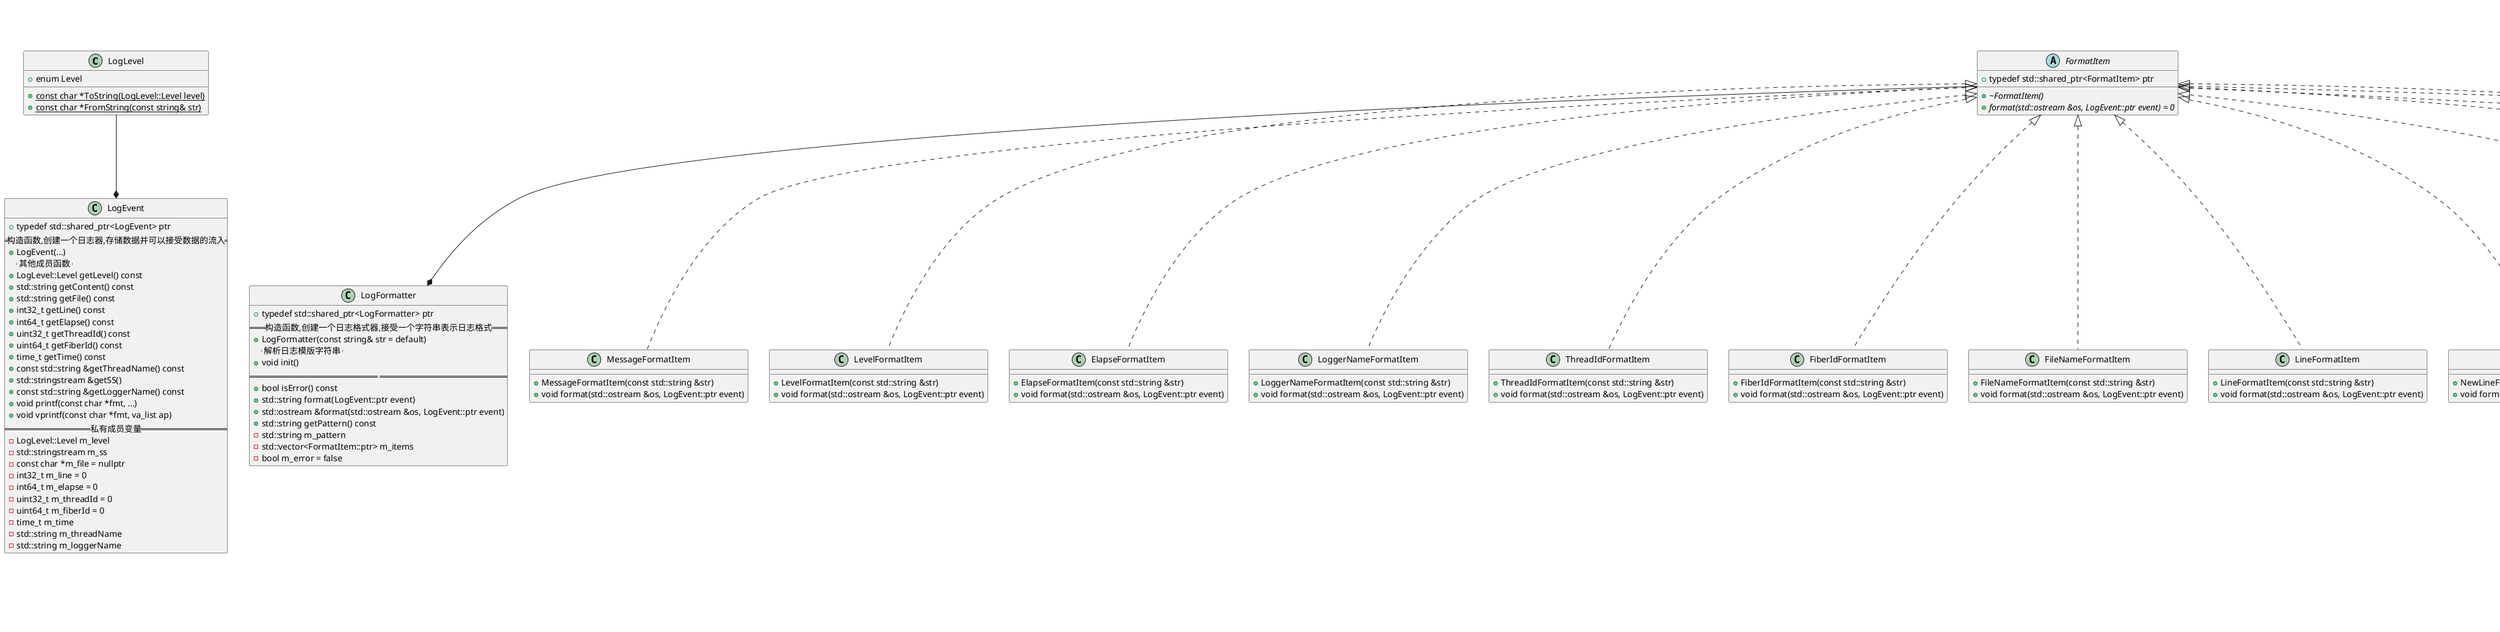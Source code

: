 @startuml log

class LogLevel {
    + enum Level
    + {static} const char *ToString(LogLevel::Level level)
    + {static} const char *FromString(const string& str)
}

class LogEvent {
    + typedef std::shared_ptr<LogEvent> ptr
    == 构造函数,创建一个日志器,存储数据并可以接受数据的流入 ==
    + LogEvent(...)
    == 其他成员函数 == 
    + LogLevel::Level getLevel() const
    + std::string getContent() const
    + std::string getFile() const
    + int32_t getLine() const
    + int64_t getElapse() const
    + uint32_t getThreadId() const
    + uint64_t getFiberId() const
    + time_t getTime() const
    + const std::string &getThreadName() const
    + std::stringstream &getSS()
    + const std::string &getLoggerName() const
    + void printf(const char *fmt, ...)
    + void vprintf(const char *fmt, va_list ap)
    == 私有成员变量 ==
    - LogLevel::Level m_level
    - std::stringstream m_ss
    - const char *m_file = nullptr
    - int32_t m_line = 0
    - int64_t m_elapse = 0
    - uint32_t m_threadId = 0
    - uint64_t m_fiberId = 0
    - time_t m_time
    - std::string m_threadName
    - std::string m_loggerName
}

class LogFormatter {
    + typedef std::shared_ptr<LogFormatter> ptr
    == 构造函数,创建一个日志格式器,接受一个字符串表示日志格式 ==
    + LogFormatter(const string& str = default)
    == 解析日志模版字符串 == 
    + void init()
    == ==
    + bool isError() const
    + std::string format(LogEvent::ptr event)
    + std::ostream &format(std::ostream &os, LogEvent::ptr event)
    + std::string getPattern() const
    - std::string m_pattern
    - std::vector<FormatItem::ptr> m_items
    - bool m_error = false
}

abstract class FormatItem {
    + typedef std::shared_ptr<FormatItem> ptr
    + {abstract} ~FormatItem()
    + {abstract} format(std::ostream &os, LogEvent::ptr event) = 0
}

class MessageFormatItem implements FormatItem {
    + MessageFormatItem(const std::string &str)
    + void format(std::ostream &os, LogEvent::ptr event)
}

class LevelFormatItem implements FormatItem {
    + LevelFormatItem(const std::string &str)
    + void format(std::ostream &os, LogEvent::ptr event)
}

class ElapseFormatItem implements FormatItem {
    + ElapseFormatItem(const std::string &str)
    + void format(std::ostream &os, LogEvent::ptr event)
}

class LoggerNameFormatItem implements FormatItem {
    + LoggerNameFormatItem(const std::string &str)
    + void format(std::ostream &os, LogEvent::ptr event)
}

class ThreadIdFormatItem implements FormatItem {
    + ThreadIdFormatItem(const std::string &str)
    + void format(std::ostream &os, LogEvent::ptr event)
}

class FiberIdFormatItem implements FormatItem {
    + FiberIdFormatItem(const std::string &str)
    + void format(std::ostream &os, LogEvent::ptr event)
}

class FileNameFormatItem implements FormatItem {
    + FileNameFormatItem(const std::string &str)
    + void format(std::ostream &os, LogEvent::ptr event)
}

class LineFormatItem implements FormatItem {
    + LineFormatItem(const std::string &str)
    + void format(std::ostream &os, LogEvent::ptr event)
}

class NewLineFormatItem implements FormatItem {
    + NewLineFormatItem(const std::string &str)
    + void format(std::ostream &os, LogEvent::ptr event)
}

class TabFormatItem implements FormatItem {
    + TabFormatItem(const std::string &str)
    + void format(std::ostream &os, LogEvent::ptr event)
}

class PercentSignFormatItem implements FormatItem {
    + PercentSignFormatItem(const std::string &str)
    + void format(std::ostream &os, LogEvent::ptr event)
}

class ThreadNameFormatItem implements FormatItem {
    + ThreadNameFormatItem(const std::string &str)
    + void format(std::ostream &os, LogEvent::ptr event)
}

class DateTimeFormatItem implements FormatItem {
    + ThreadNameFormatItem(const std::string &str = default)
    + void format(std::ostream &os, LogEvent::ptr event)
}

class StringFormatItem implements FormatItem {
    + StringFormatItem(const std::string &str)
    + void format(std::ostream &os, LogEvent::ptr event)
    - std::string m_string
}
note bottom of StringFormatItem
所有的FormatItem子类的format函数第一个形参都是[in/out],
第二个形参string大部分时候没用,只有StringFormatItem,DateTimeFormatItem
会用到,前者用来输入到流,后者则用这个参数来确定日期格式.
end note

abstract class LogAppender {
    + typedef std::shared_ptr<LogAppender> ptr
    + typedef Spinlock MutexType
    + LogAppender(LogFormatter::ptr default_formatter)
    + {abstract} ~LogAppender()
    + void setFormatter(LogFormatter::ptr val)
    + LogFormatter::ptr getFormatter()
    + {abstract} void log(LogEvent::ptr event) = 0
    + {abstract} std::string toYamlString() = 0
    # MutexType m_mutex
    # LogFormatter::ptr m_formatter
    # LogFormatter::ptr m_defaultFormatter
}

class StdoutLogAppender implements LogAppender {
    + typedef std::shared_ptr<StdoutLogAppender> ptr
    + StdoutLogAppender()
    + void log(LogEvent::ptr event)
    + std::string toYamlString()
}

class FileLogAppender implements LogAppender {
    + typedef std::shared_ptr<FileLogAppender> ptr
    + FileLogAppender()
    + bool reopen()
    + void log(LogEvent::ptr event)
    + std::string toYamlString()
    == 文件路径和名字 ==
    - std::string m_filename
    == ==
    - std::ofstream m_filestream
    - uint64_t m_lastTime = 0
    - bool m_reopenError = false
}

class Logger {
    + typedef std::shared_ptr<Logger> ptr
    + typedef Spinlock MutexType
    + Logger
}



/' class SubclassOfFormatItem
note left of SubclassOfFormatItem:FormatItem的实现子类的统称
SubclassOfFormatItem --* LogFormatter '/
FormatItem --* LogFormatter
LogLevel --* LogEvent

@enduml